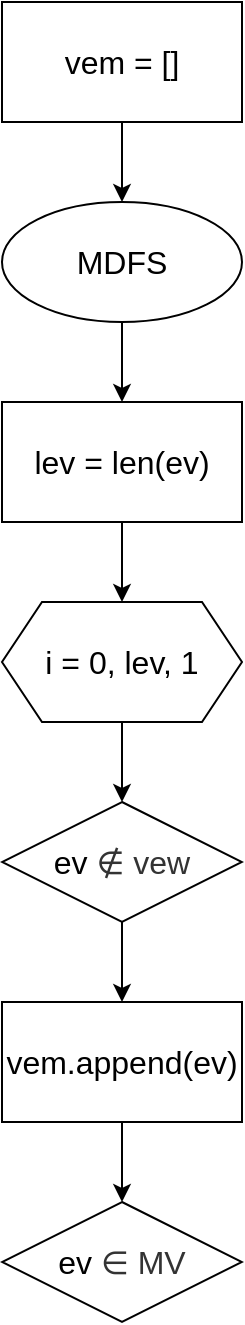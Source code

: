 <mxfile version="20.0.1" type="github">
  <diagram id="Fa4nZYaR2a0glFOzJW1c" name="Page-1">
    <mxGraphModel dx="782" dy="2090" grid="1" gridSize="10" guides="1" tooltips="1" connect="1" arrows="1" fold="1" page="1" pageScale="1" pageWidth="1169" pageHeight="1654" math="0" shadow="0">
      <root>
        <mxCell id="0" />
        <mxCell id="1" parent="0" />
        <mxCell id="YuWTMLX5p2OOOxLuSh0_-4" style="edgeStyle=orthogonalEdgeStyle;rounded=0;orthogonalLoop=1;jettySize=auto;html=1;exitX=0.5;exitY=1;exitDx=0;exitDy=0;entryX=0.5;entryY=0;entryDx=0;entryDy=0;fontSize=16;" edge="1" parent="1" source="YuWTMLX5p2OOOxLuSh0_-10" target="YuWTMLX5p2OOOxLuSh0_-5">
          <mxGeometry relative="1" as="geometry">
            <mxPoint x="380" y="180" as="sourcePoint" />
            <mxPoint x="380" y="220" as="targetPoint" />
          </mxGeometry>
        </mxCell>
        <mxCell id="YuWTMLX5p2OOOxLuSh0_-7" style="edgeStyle=orthogonalEdgeStyle;rounded=0;orthogonalLoop=1;jettySize=auto;html=1;exitX=0.5;exitY=1;exitDx=0;exitDy=0;entryX=0.5;entryY=0;entryDx=0;entryDy=0;fontSize=16;" edge="1" parent="1" source="YuWTMLX5p2OOOxLuSh0_-3" target="YuWTMLX5p2OOOxLuSh0_-10">
          <mxGeometry relative="1" as="geometry">
            <mxPoint x="380" y="120" as="targetPoint" />
          </mxGeometry>
        </mxCell>
        <mxCell id="YuWTMLX5p2OOOxLuSh0_-3" value="MDFS" style="ellipse;whiteSpace=wrap;html=1;fontSize=16;" vertex="1" parent="1">
          <mxGeometry x="320" y="20" width="120" height="60" as="geometry" />
        </mxCell>
        <mxCell id="YuWTMLX5p2OOOxLuSh0_-12" style="edgeStyle=orthogonalEdgeStyle;rounded=0;orthogonalLoop=1;jettySize=auto;html=1;exitX=0.5;exitY=1;exitDx=0;exitDy=0;fontSize=16;entryX=0.5;entryY=0;entryDx=0;entryDy=0;" edge="1" parent="1" source="YuWTMLX5p2OOOxLuSh0_-5" target="YuWTMLX5p2OOOxLuSh0_-11">
          <mxGeometry relative="1" as="geometry" />
        </mxCell>
        <mxCell id="YuWTMLX5p2OOOxLuSh0_-5" value="i = 0, lev, 1" style="shape=hexagon;perimeter=hexagonPerimeter2;whiteSpace=wrap;html=1;fixedSize=1;fontSize=16;" vertex="1" parent="1">
          <mxGeometry x="320" y="220" width="120" height="60" as="geometry" />
        </mxCell>
        <mxCell id="YuWTMLX5p2OOOxLuSh0_-9" style="edgeStyle=orthogonalEdgeStyle;rounded=0;orthogonalLoop=1;jettySize=auto;html=1;exitX=0.5;exitY=1;exitDx=0;exitDy=0;entryX=0.5;entryY=0;entryDx=0;entryDy=0;fontSize=16;" edge="1" parent="1" source="YuWTMLX5p2OOOxLuSh0_-8" target="YuWTMLX5p2OOOxLuSh0_-3">
          <mxGeometry relative="1" as="geometry" />
        </mxCell>
        <mxCell id="YuWTMLX5p2OOOxLuSh0_-8" value="vem = []" style="rounded=0;whiteSpace=wrap;html=1;fontSize=16;" vertex="1" parent="1">
          <mxGeometry x="320" y="-80" width="120" height="60" as="geometry" />
        </mxCell>
        <mxCell id="YuWTMLX5p2OOOxLuSh0_-10" value="lev = len(ev)" style="rounded=0;whiteSpace=wrap;html=1;fontSize=16;" vertex="1" parent="1">
          <mxGeometry x="320" y="120" width="120" height="60" as="geometry" />
        </mxCell>
        <mxCell id="YuWTMLX5p2OOOxLuSh0_-13" style="edgeStyle=orthogonalEdgeStyle;rounded=0;orthogonalLoop=1;jettySize=auto;html=1;exitX=0.5;exitY=1;exitDx=0;exitDy=0;fontFamily=Helvetica;fontSize=16;entryX=0.5;entryY=0;entryDx=0;entryDy=0;" edge="1" parent="1" source="YuWTMLX5p2OOOxLuSh0_-11" target="YuWTMLX5p2OOOxLuSh0_-14">
          <mxGeometry relative="1" as="geometry">
            <mxPoint x="380" y="420" as="targetPoint" />
          </mxGeometry>
        </mxCell>
        <mxCell id="YuWTMLX5p2OOOxLuSh0_-11" value="&lt;font style=&quot;font-size: 16px;&quot;&gt;ev&amp;nbsp;&lt;span style=&quot;color: rgb(51, 51, 51); text-align: start; background-color: rgb(255, 255, 255);&quot;&gt;∉&lt;/span&gt;&lt;span style=&quot;color: rgb(51, 51, 51); text-align: start; background-color: rgb(255, 255, 255);&quot;&gt;&amp;nbsp;vew&lt;/span&gt;&lt;/font&gt;" style="rhombus;whiteSpace=wrap;html=1;fontSize=16;" vertex="1" parent="1">
          <mxGeometry x="320" y="320" width="120" height="60" as="geometry" />
        </mxCell>
        <mxCell id="YuWTMLX5p2OOOxLuSh0_-16" style="edgeStyle=orthogonalEdgeStyle;rounded=0;orthogonalLoop=1;jettySize=auto;html=1;exitX=0.5;exitY=1;exitDx=0;exitDy=0;entryX=0.5;entryY=0;entryDx=0;entryDy=0;fontFamily=Helvetica;fontSize=16;" edge="1" parent="1" source="YuWTMLX5p2OOOxLuSh0_-14" target="YuWTMLX5p2OOOxLuSh0_-15">
          <mxGeometry relative="1" as="geometry" />
        </mxCell>
        <mxCell id="YuWTMLX5p2OOOxLuSh0_-14" value="vem.append(ev)" style="rounded=0;whiteSpace=wrap;html=1;fontFamily=Helvetica;fontSize=16;" vertex="1" parent="1">
          <mxGeometry x="320" y="420" width="120" height="60" as="geometry" />
        </mxCell>
        <mxCell id="YuWTMLX5p2OOOxLuSh0_-15" value="&lt;font style=&quot;font-size: 16px;&quot;&gt;ev&amp;nbsp;&lt;span style=&quot;color: rgb(51, 51, 51); text-align: start; background-color: rgb(255, 255, 255);&quot;&gt;∈ MV&lt;/span&gt;&lt;/font&gt;" style="rhombus;whiteSpace=wrap;html=1;fontSize=16;" vertex="1" parent="1">
          <mxGeometry x="320" y="520" width="120" height="60" as="geometry" />
        </mxCell>
      </root>
    </mxGraphModel>
  </diagram>
</mxfile>
